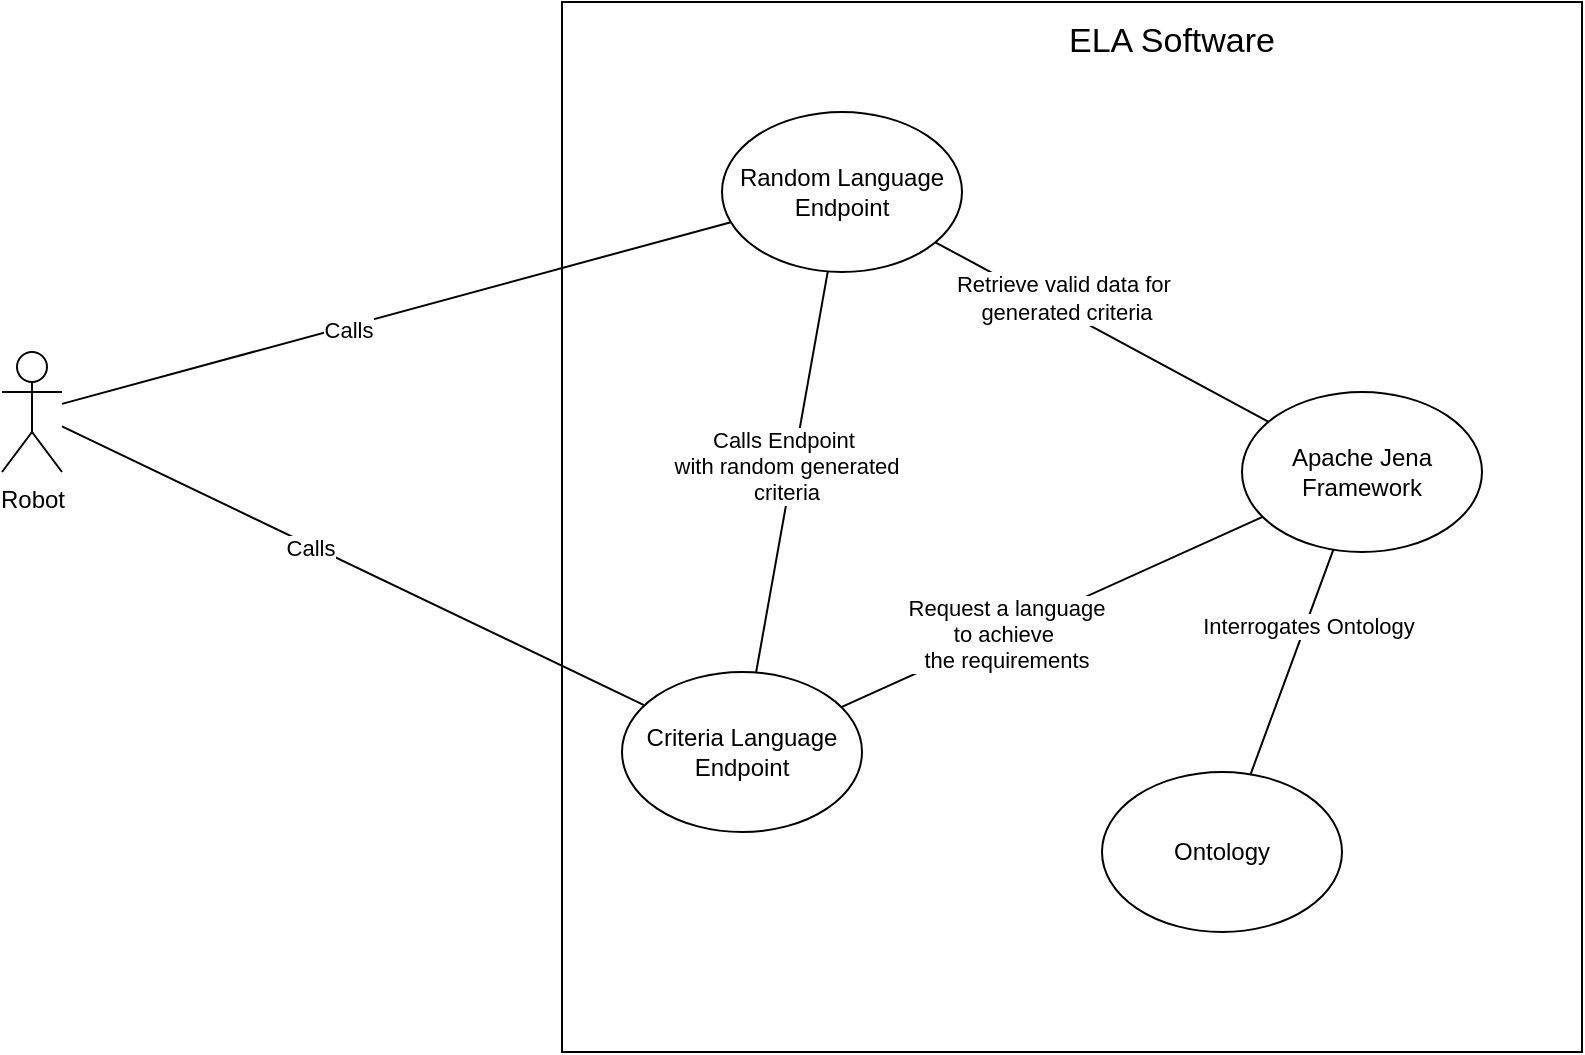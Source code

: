 <mxfile version="22.1.5" type="device">
  <diagram name="Page-1" id="3pUTqT1OGOebmwF4Dtuj">
    <mxGraphModel dx="1481" dy="792" grid="1" gridSize="10" guides="1" tooltips="1" connect="1" arrows="1" fold="1" page="1" pageScale="1" pageWidth="850" pageHeight="1100" math="0" shadow="0">
      <root>
        <mxCell id="0" />
        <mxCell id="1" parent="0" />
        <mxCell id="W35Wy6Uiv02ZZpM6GaD9-1" value="Robot" style="shape=umlActor;verticalLabelPosition=bottom;verticalAlign=top;html=1;outlineConnect=0;" vertex="1" parent="1">
          <mxGeometry x="80" y="230" width="30" height="60" as="geometry" />
        </mxCell>
        <mxCell id="W35Wy6Uiv02ZZpM6GaD9-2" value="" style="rounded=0;whiteSpace=wrap;html=1;" vertex="1" parent="1">
          <mxGeometry x="360" y="55" width="510" height="525" as="geometry" />
        </mxCell>
        <mxCell id="W35Wy6Uiv02ZZpM6GaD9-5" value="" style="endArrow=none;html=1;rounded=0;" edge="1" parent="1" source="W35Wy6Uiv02ZZpM6GaD9-1" target="W35Wy6Uiv02ZZpM6GaD9-9">
          <mxGeometry width="50" height="50" relative="1" as="geometry">
            <mxPoint x="200" y="250" as="sourcePoint" />
            <mxPoint x="387.754" y="149.668" as="targetPoint" />
          </mxGeometry>
        </mxCell>
        <mxCell id="W35Wy6Uiv02ZZpM6GaD9-6" value="Calls" style="edgeLabel;html=1;align=center;verticalAlign=middle;resizable=0;points=[];" vertex="1" connectable="0" parent="W35Wy6Uiv02ZZpM6GaD9-5">
          <mxGeometry x="-0.148" relative="1" as="geometry">
            <mxPoint y="1" as="offset" />
          </mxGeometry>
        </mxCell>
        <mxCell id="W35Wy6Uiv02ZZpM6GaD9-7" value="" style="endArrow=none;html=1;rounded=0;" edge="1" parent="1" source="W35Wy6Uiv02ZZpM6GaD9-1" target="W35Wy6Uiv02ZZpM6GaD9-10">
          <mxGeometry width="50" height="50" relative="1" as="geometry">
            <mxPoint x="120" y="264" as="sourcePoint" />
            <mxPoint x="381.774" y="307.844" as="targetPoint" />
          </mxGeometry>
        </mxCell>
        <mxCell id="W35Wy6Uiv02ZZpM6GaD9-8" value="Calls" style="edgeLabel;html=1;align=center;verticalAlign=middle;resizable=0;points=[];" vertex="1" connectable="0" parent="W35Wy6Uiv02ZZpM6GaD9-7">
          <mxGeometry x="-0.148" relative="1" as="geometry">
            <mxPoint y="1" as="offset" />
          </mxGeometry>
        </mxCell>
        <mxCell id="W35Wy6Uiv02ZZpM6GaD9-9" value="Random Language Endpoint" style="ellipse;whiteSpace=wrap;html=1;" vertex="1" parent="1">
          <mxGeometry x="440" y="110" width="120" height="80" as="geometry" />
        </mxCell>
        <mxCell id="W35Wy6Uiv02ZZpM6GaD9-10" value="Criteria Language Endpoint" style="ellipse;whiteSpace=wrap;html=1;" vertex="1" parent="1">
          <mxGeometry x="390" y="390" width="120" height="80" as="geometry" />
        </mxCell>
        <mxCell id="W35Wy6Uiv02ZZpM6GaD9-11" value="Apache Jena Framework" style="ellipse;whiteSpace=wrap;html=1;" vertex="1" parent="1">
          <mxGeometry x="700" y="250" width="120" height="80" as="geometry" />
        </mxCell>
        <mxCell id="W35Wy6Uiv02ZZpM6GaD9-12" value="" style="endArrow=none;html=1;rounded=0;" edge="1" parent="1" source="W35Wy6Uiv02ZZpM6GaD9-10" target="W35Wy6Uiv02ZZpM6GaD9-11">
          <mxGeometry width="50" height="50" relative="1" as="geometry">
            <mxPoint x="130" y="490" as="sourcePoint" />
            <mxPoint x="180" y="440" as="targetPoint" />
          </mxGeometry>
        </mxCell>
        <mxCell id="W35Wy6Uiv02ZZpM6GaD9-13" value="Request a language&lt;br&gt;to achieve&amp;nbsp;&lt;br&gt;the requirements" style="edgeLabel;html=1;align=center;verticalAlign=middle;resizable=0;points=[];" vertex="1" connectable="0" parent="W35Wy6Uiv02ZZpM6GaD9-12">
          <mxGeometry x="-0.216" relative="1" as="geometry">
            <mxPoint as="offset" />
          </mxGeometry>
        </mxCell>
        <mxCell id="W35Wy6Uiv02ZZpM6GaD9-18" value="" style="endArrow=none;html=1;rounded=0;" edge="1" parent="1" source="W35Wy6Uiv02ZZpM6GaD9-24" target="W35Wy6Uiv02ZZpM6GaD9-11">
          <mxGeometry width="50" height="50" relative="1" as="geometry">
            <mxPoint x="150" y="510" as="sourcePoint" />
            <mxPoint x="200" y="460" as="targetPoint" />
          </mxGeometry>
        </mxCell>
        <mxCell id="W35Wy6Uiv02ZZpM6GaD9-19" value="Interrogates Ontology" style="edgeLabel;html=1;align=center;verticalAlign=middle;resizable=0;points=[];" vertex="1" connectable="0" parent="W35Wy6Uiv02ZZpM6GaD9-18">
          <mxGeometry x="0.338" y="-1" relative="1" as="geometry">
            <mxPoint as="offset" />
          </mxGeometry>
        </mxCell>
        <mxCell id="W35Wy6Uiv02ZZpM6GaD9-20" value="" style="endArrow=none;html=1;rounded=0;" edge="1" parent="1" source="W35Wy6Uiv02ZZpM6GaD9-10" target="W35Wy6Uiv02ZZpM6GaD9-9">
          <mxGeometry width="50" height="50" relative="1" as="geometry">
            <mxPoint x="160" y="520" as="sourcePoint" />
            <mxPoint x="210" y="470" as="targetPoint" />
          </mxGeometry>
        </mxCell>
        <mxCell id="W35Wy6Uiv02ZZpM6GaD9-21" value="Calls Endpoint&amp;nbsp;&lt;br&gt;with random generated&lt;br&gt;criteria" style="edgeLabel;html=1;align=center;verticalAlign=middle;resizable=0;points=[];" vertex="1" connectable="0" parent="W35Wy6Uiv02ZZpM6GaD9-20">
          <mxGeometry x="0.02" y="4" relative="1" as="geometry">
            <mxPoint as="offset" />
          </mxGeometry>
        </mxCell>
        <mxCell id="W35Wy6Uiv02ZZpM6GaD9-22" value="" style="endArrow=none;html=1;rounded=0;" edge="1" parent="1" source="W35Wy6Uiv02ZZpM6GaD9-11" target="W35Wy6Uiv02ZZpM6GaD9-9">
          <mxGeometry width="50" height="50" relative="1" as="geometry">
            <mxPoint x="170" y="530" as="sourcePoint" />
            <mxPoint x="220" y="480" as="targetPoint" />
          </mxGeometry>
        </mxCell>
        <mxCell id="W35Wy6Uiv02ZZpM6GaD9-23" value="Retrieve valid data for&amp;nbsp;&lt;br&gt;generated criteria" style="edgeLabel;html=1;align=center;verticalAlign=middle;resizable=0;points=[];" vertex="1" connectable="0" parent="W35Wy6Uiv02ZZpM6GaD9-22">
          <mxGeometry x="0.373" y="-1" relative="1" as="geometry">
            <mxPoint x="12" as="offset" />
          </mxGeometry>
        </mxCell>
        <mxCell id="W35Wy6Uiv02ZZpM6GaD9-24" value="Ontology" style="ellipse;whiteSpace=wrap;html=1;" vertex="1" parent="1">
          <mxGeometry x="630" y="440" width="120" height="80" as="geometry" />
        </mxCell>
        <mxCell id="W35Wy6Uiv02ZZpM6GaD9-25" value="&lt;font style=&quot;font-size: 17px;&quot;&gt;ELA Software&lt;/font&gt;" style="text;html=1;strokeColor=none;fillColor=none;align=center;verticalAlign=middle;whiteSpace=wrap;rounded=0;" vertex="1" parent="1">
          <mxGeometry x="610" y="60" width="110" height="30" as="geometry" />
        </mxCell>
      </root>
    </mxGraphModel>
  </diagram>
</mxfile>
